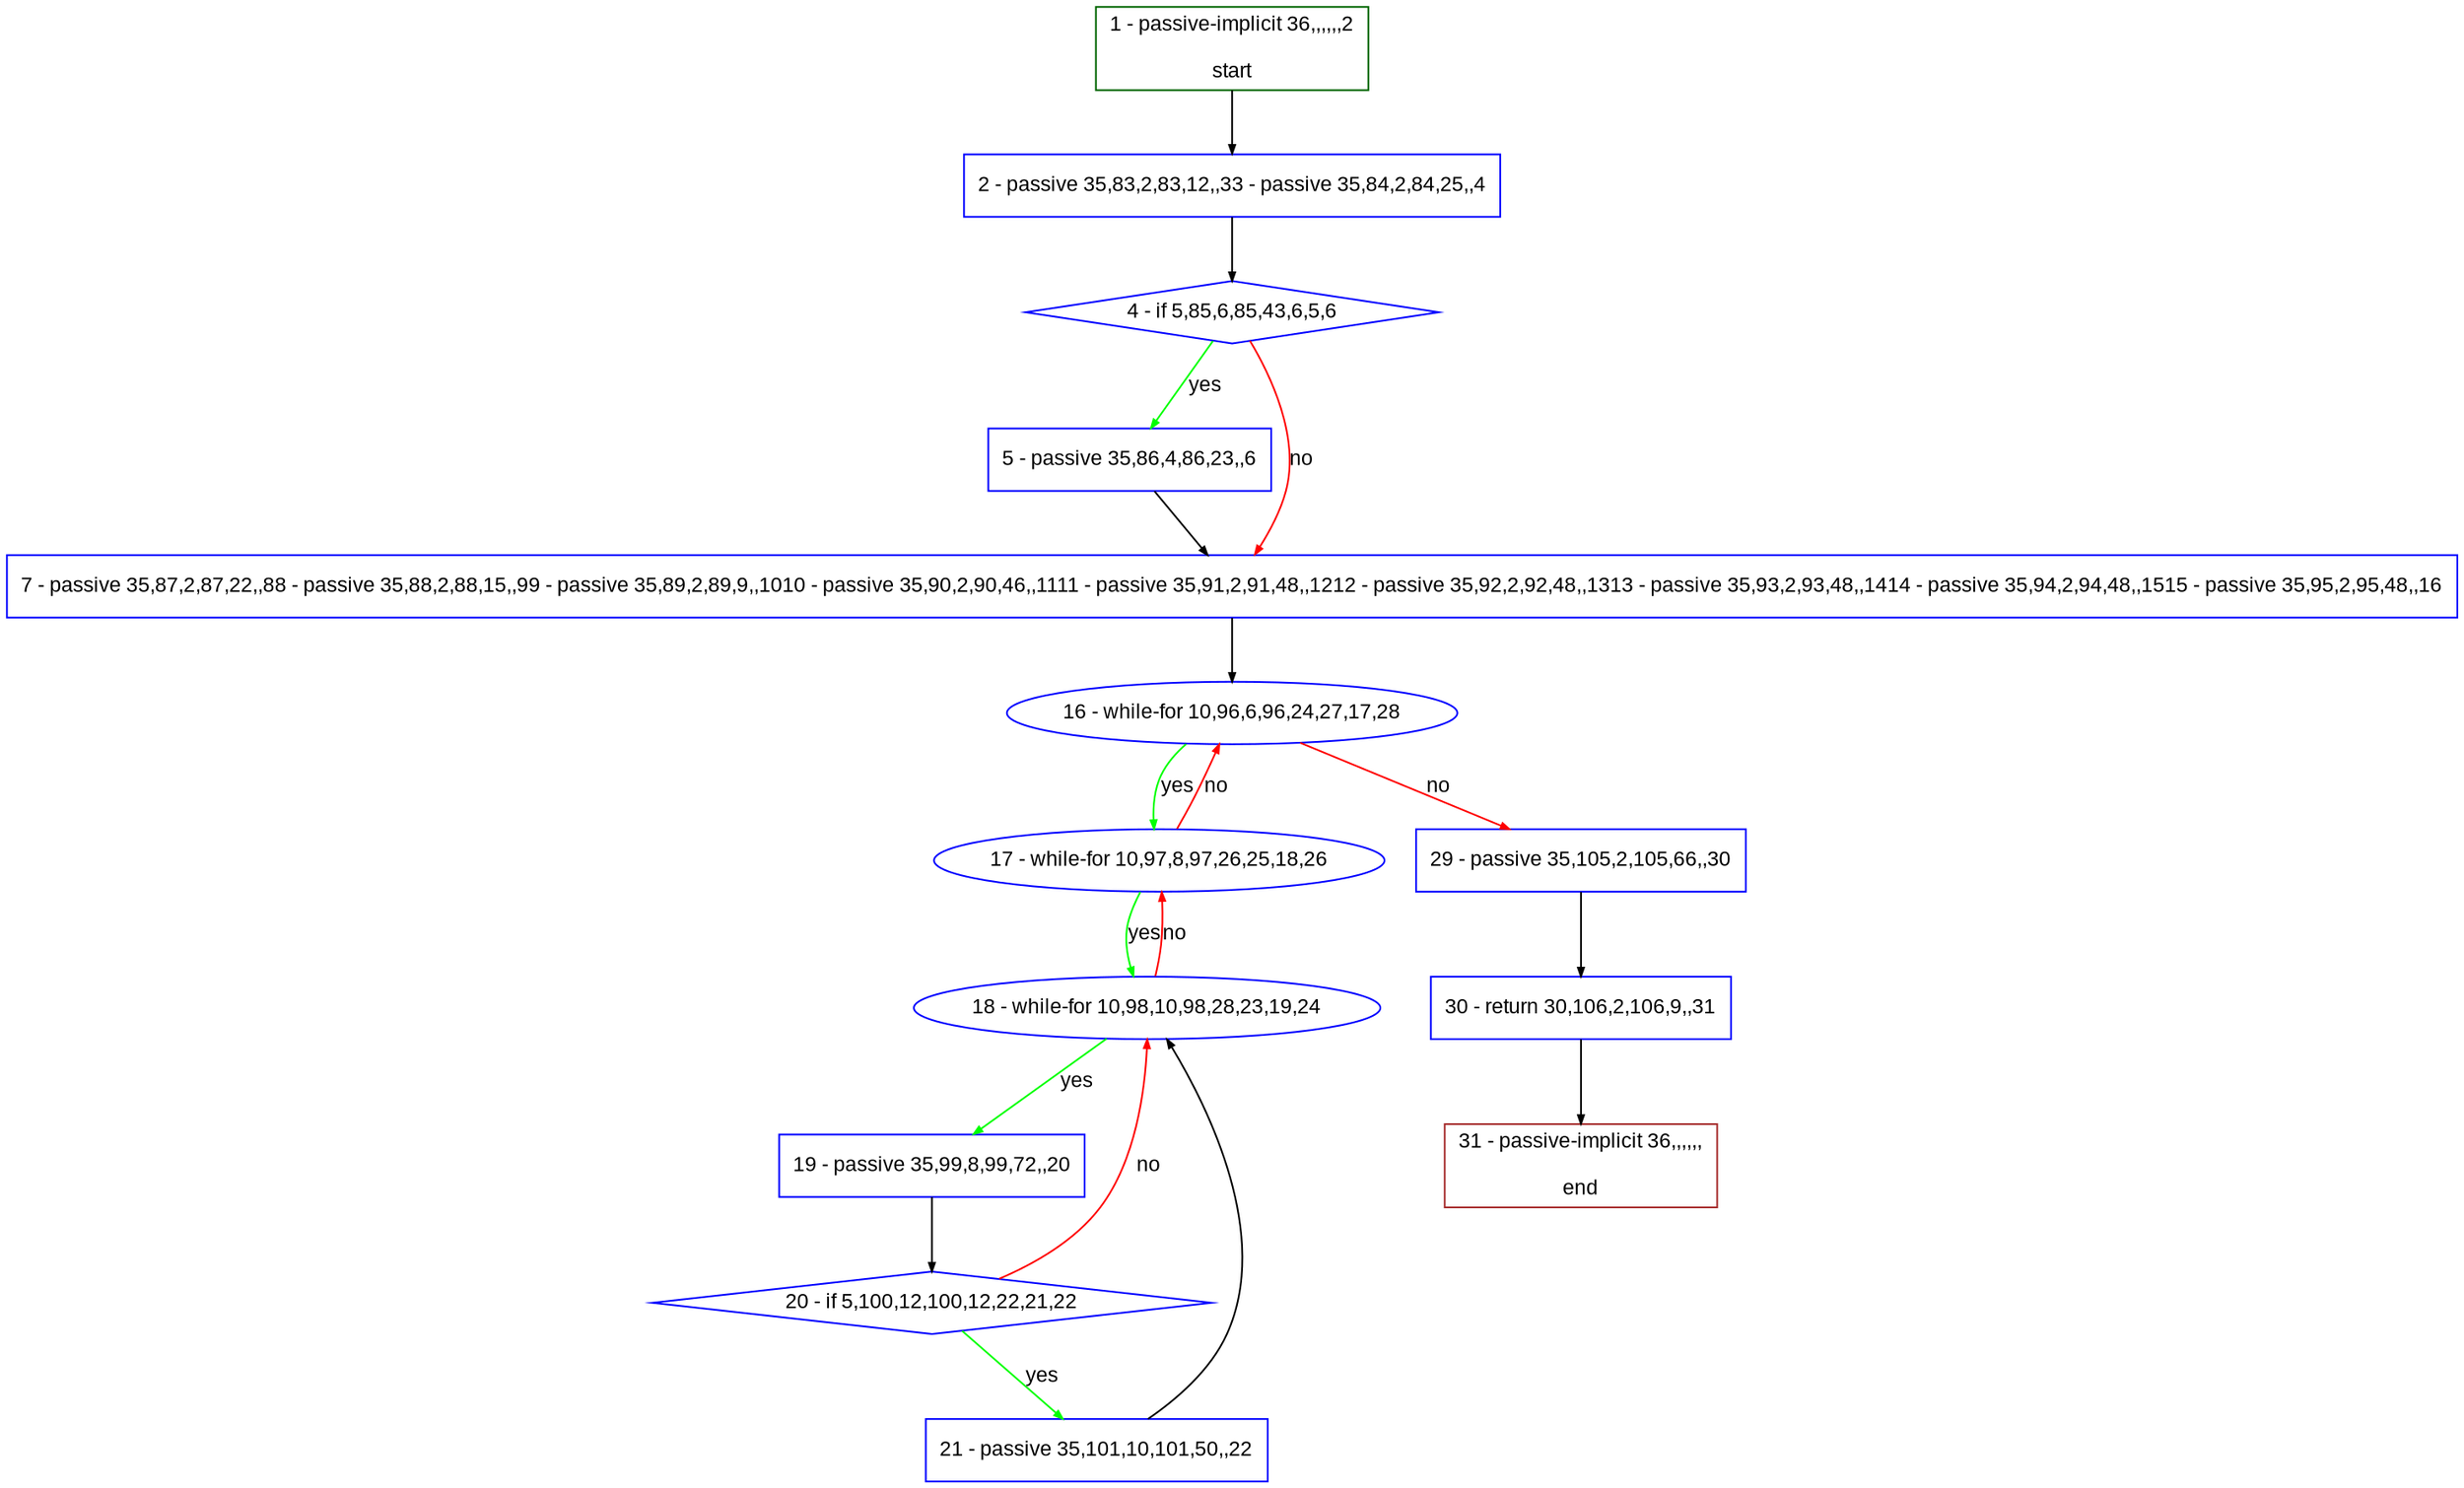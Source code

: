 digraph "" {
  graph [pack="true", label="", fontsize="12", packmode="clust", fontname="Arial", fillcolor="#FFFFCC", bgcolor="white", style="rounded,filled", compound="true"];
  node [node_initialized="no", label="", color="grey", fontsize="12", fillcolor="white", fontname="Arial", style="filled", shape="rectangle", compound="true", fixedsize="false"];
  edge [fontcolor="black", arrowhead="normal", arrowtail="none", arrowsize="0.5", ltail="", label="", color="black", fontsize="12", lhead="", fontname="Arial", dir="forward", compound="true"];
  __N1 [label="2 - passive 35,83,2,83,12,,33 - passive 35,84,2,84,25,,4", color="#0000ff", fillcolor="#ffffff", style="filled", shape="box"];
  __N2 [label="1 - passive-implicit 36,,,,,,2\n\nstart", color="#006400", fillcolor="#ffffff", style="filled", shape="box"];
  __N3 [label="4 - if 5,85,6,85,43,6,5,6", color="#0000ff", fillcolor="#ffffff", style="filled", shape="diamond"];
  __N4 [label="5 - passive 35,86,4,86,23,,6", color="#0000ff", fillcolor="#ffffff", style="filled", shape="box"];
  __N5 [label="7 - passive 35,87,2,87,22,,88 - passive 35,88,2,88,15,,99 - passive 35,89,2,89,9,,1010 - passive 35,90,2,90,46,,1111 - passive 35,91,2,91,48,,1212 - passive 35,92,2,92,48,,1313 - passive 35,93,2,93,48,,1414 - passive 35,94,2,94,48,,1515 - passive 35,95,2,95,48,,16", color="#0000ff", fillcolor="#ffffff", style="filled", shape="box"];
  __N6 [label="16 - while-for 10,96,6,96,24,27,17,28", color="#0000ff", fillcolor="#ffffff", style="filled", shape="oval"];
  __N7 [label="17 - while-for 10,97,8,97,26,25,18,26", color="#0000ff", fillcolor="#ffffff", style="filled", shape="oval"];
  __N8 [label="29 - passive 35,105,2,105,66,,30", color="#0000ff", fillcolor="#ffffff", style="filled", shape="box"];
  __N9 [label="18 - while-for 10,98,10,98,28,23,19,24", color="#0000ff", fillcolor="#ffffff", style="filled", shape="oval"];
  __N10 [label="19 - passive 35,99,8,99,72,,20", color="#0000ff", fillcolor="#ffffff", style="filled", shape="box"];
  __N11 [label="20 - if 5,100,12,100,12,22,21,22", color="#0000ff", fillcolor="#ffffff", style="filled", shape="diamond"];
  __N12 [label="21 - passive 35,101,10,101,50,,22", color="#0000ff", fillcolor="#ffffff", style="filled", shape="box"];
  __N13 [label="30 - return 30,106,2,106,9,,31", color="#0000ff", fillcolor="#ffffff", style="filled", shape="box"];
  __N14 [label="31 - passive-implicit 36,,,,,,\n\nend", color="#a52a2a", fillcolor="#ffffff", style="filled", shape="box"];
  __N2 -> __N1 [arrowhead="normal", arrowtail="none", color="#000000", label="", dir="forward"];
  __N1 -> __N3 [arrowhead="normal", arrowtail="none", color="#000000", label="", dir="forward"];
  __N3 -> __N4 [arrowhead="normal", arrowtail="none", color="#00ff00", label="yes", dir="forward"];
  __N3 -> __N5 [arrowhead="normal", arrowtail="none", color="#ff0000", label="no", dir="forward"];
  __N4 -> __N5 [arrowhead="normal", arrowtail="none", color="#000000", label="", dir="forward"];
  __N5 -> __N6 [arrowhead="normal", arrowtail="none", color="#000000", label="", dir="forward"];
  __N6 -> __N7 [arrowhead="normal", arrowtail="none", color="#00ff00", label="yes", dir="forward"];
  __N7 -> __N6 [arrowhead="normal", arrowtail="none", color="#ff0000", label="no", dir="forward"];
  __N6 -> __N8 [arrowhead="normal", arrowtail="none", color="#ff0000", label="no", dir="forward"];
  __N7 -> __N9 [arrowhead="normal", arrowtail="none", color="#00ff00", label="yes", dir="forward"];
  __N9 -> __N7 [arrowhead="normal", arrowtail="none", color="#ff0000", label="no", dir="forward"];
  __N9 -> __N10 [arrowhead="normal", arrowtail="none", color="#00ff00", label="yes", dir="forward"];
  __N10 -> __N11 [arrowhead="normal", arrowtail="none", color="#000000", label="", dir="forward"];
  __N11 -> __N9 [arrowhead="normal", arrowtail="none", color="#ff0000", label="no", dir="forward"];
  __N11 -> __N12 [arrowhead="normal", arrowtail="none", color="#00ff00", label="yes", dir="forward"];
  __N12 -> __N9 [arrowhead="normal", arrowtail="none", color="#000000", label="", dir="forward"];
  __N8 -> __N13 [arrowhead="normal", arrowtail="none", color="#000000", label="", dir="forward"];
  __N13 -> __N14 [arrowhead="normal", arrowtail="none", color="#000000", label="", dir="forward"];
}

